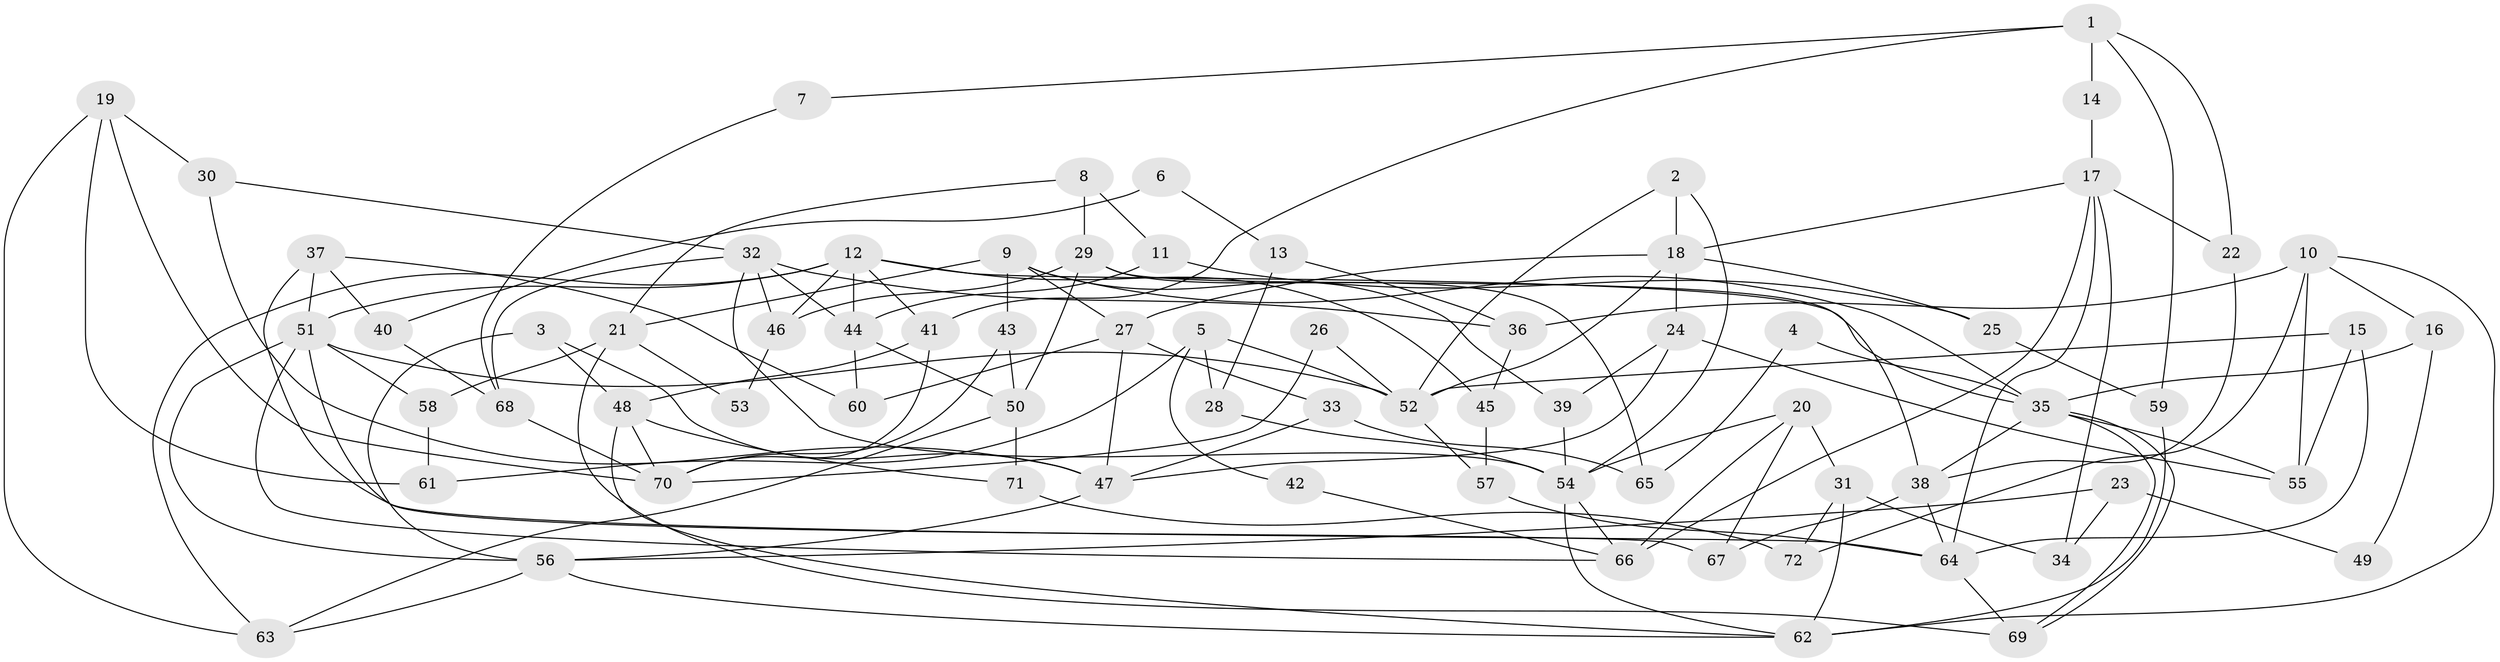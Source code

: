 // coarse degree distribution, {6: 0.17391304347826086, 3: 0.2608695652173913, 7: 0.06521739130434782, 4: 0.17391304347826086, 2: 0.08695652173913043, 8: 0.08695652173913043, 5: 0.10869565217391304, 10: 0.021739130434782608, 12: 0.021739130434782608}
// Generated by graph-tools (version 1.1) at 2025/42/03/06/25 10:42:00]
// undirected, 72 vertices, 144 edges
graph export_dot {
graph [start="1"]
  node [color=gray90,style=filled];
  1;
  2;
  3;
  4;
  5;
  6;
  7;
  8;
  9;
  10;
  11;
  12;
  13;
  14;
  15;
  16;
  17;
  18;
  19;
  20;
  21;
  22;
  23;
  24;
  25;
  26;
  27;
  28;
  29;
  30;
  31;
  32;
  33;
  34;
  35;
  36;
  37;
  38;
  39;
  40;
  41;
  42;
  43;
  44;
  45;
  46;
  47;
  48;
  49;
  50;
  51;
  52;
  53;
  54;
  55;
  56;
  57;
  58;
  59;
  60;
  61;
  62;
  63;
  64;
  65;
  66;
  67;
  68;
  69;
  70;
  71;
  72;
  1 -- 41;
  1 -- 22;
  1 -- 7;
  1 -- 14;
  1 -- 59;
  2 -- 52;
  2 -- 18;
  2 -- 54;
  3 -- 48;
  3 -- 56;
  3 -- 47;
  4 -- 35;
  4 -- 65;
  5 -- 52;
  5 -- 61;
  5 -- 28;
  5 -- 42;
  6 -- 13;
  6 -- 40;
  7 -- 68;
  8 -- 29;
  8 -- 11;
  8 -- 21;
  9 -- 21;
  9 -- 35;
  9 -- 27;
  9 -- 39;
  9 -- 43;
  10 -- 55;
  10 -- 62;
  10 -- 16;
  10 -- 36;
  10 -- 72;
  11 -- 25;
  11 -- 44;
  12 -- 41;
  12 -- 51;
  12 -- 35;
  12 -- 44;
  12 -- 45;
  12 -- 46;
  12 -- 63;
  13 -- 36;
  13 -- 28;
  14 -- 17;
  15 -- 52;
  15 -- 55;
  15 -- 64;
  16 -- 35;
  16 -- 49;
  17 -- 18;
  17 -- 64;
  17 -- 22;
  17 -- 34;
  17 -- 66;
  18 -- 24;
  18 -- 27;
  18 -- 25;
  18 -- 52;
  19 -- 30;
  19 -- 63;
  19 -- 61;
  19 -- 70;
  20 -- 54;
  20 -- 66;
  20 -- 31;
  20 -- 67;
  21 -- 69;
  21 -- 53;
  21 -- 58;
  22 -- 38;
  23 -- 34;
  23 -- 56;
  23 -- 49;
  24 -- 39;
  24 -- 47;
  24 -- 55;
  25 -- 59;
  26 -- 70;
  26 -- 52;
  27 -- 60;
  27 -- 33;
  27 -- 47;
  28 -- 54;
  29 -- 50;
  29 -- 38;
  29 -- 46;
  29 -- 65;
  30 -- 32;
  30 -- 47;
  31 -- 72;
  31 -- 34;
  31 -- 62;
  32 -- 46;
  32 -- 36;
  32 -- 44;
  32 -- 54;
  32 -- 68;
  33 -- 47;
  33 -- 65;
  35 -- 69;
  35 -- 69;
  35 -- 38;
  35 -- 55;
  36 -- 45;
  37 -- 64;
  37 -- 51;
  37 -- 40;
  37 -- 60;
  38 -- 67;
  38 -- 64;
  39 -- 54;
  40 -- 68;
  41 -- 48;
  41 -- 70;
  42 -- 66;
  43 -- 50;
  43 -- 70;
  44 -- 50;
  44 -- 60;
  45 -- 57;
  46 -- 53;
  47 -- 56;
  48 -- 62;
  48 -- 70;
  48 -- 71;
  50 -- 63;
  50 -- 71;
  51 -- 56;
  51 -- 66;
  51 -- 52;
  51 -- 58;
  51 -- 67;
  52 -- 57;
  54 -- 62;
  54 -- 66;
  56 -- 62;
  56 -- 63;
  57 -- 64;
  58 -- 61;
  59 -- 62;
  64 -- 69;
  68 -- 70;
  71 -- 72;
}
